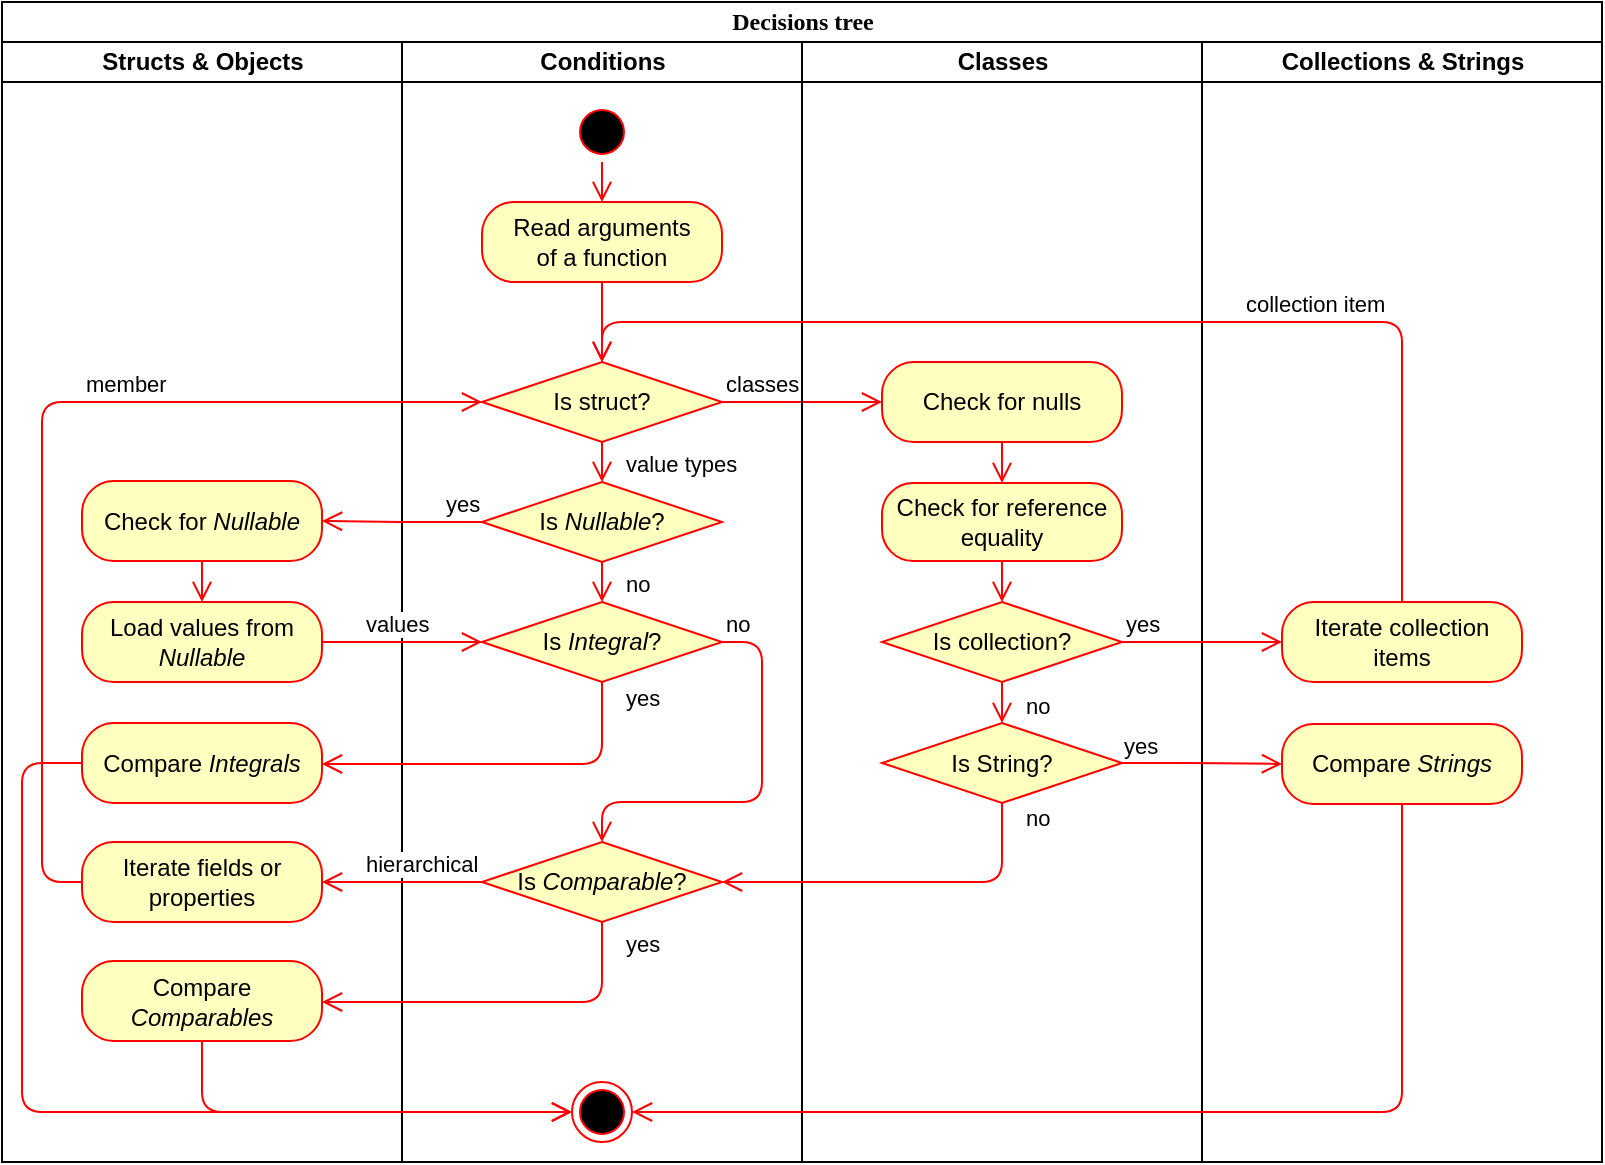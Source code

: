 <mxfile version="12.6.5" type="device" pages="2"><diagram id="zntUlW_GrHNfGIziY3SJ" name="Decisions tree"><mxGraphModel dx="1440" dy="688" grid="1" gridSize="10" guides="1" tooltips="1" connect="1" arrows="1" fold="1" page="1" pageScale="1" pageWidth="827" pageHeight="583" math="0" shadow="0"><root><mxCell id="v6nUCVzPl6pq2qPfPmYd-0"/><mxCell id="v6nUCVzPl6pq2qPfPmYd-1" parent="v6nUCVzPl6pq2qPfPmYd-0"/><mxCell id="v6nUCVzPl6pq2qPfPmYd-2" value="Decisions tree&lt;br&gt;" style="swimlane;html=1;childLayout=stackLayout;startSize=20;rounded=0;shadow=0;comic=0;labelBackgroundColor=none;strokeColor=#000000;strokeWidth=1;fillColor=#ffffff;fontFamily=Verdana;fontSize=12;fontColor=#000000;align=center;" parent="v6nUCVzPl6pq2qPfPmYd-1" vertex="1"><mxGeometry width="800" height="580" as="geometry"/></mxCell><mxCell id="v6nUCVzPl6pq2qPfPmYd-61" style="edgeStyle=none;rounded=0;html=1;labelBackgroundColor=none;startArrow=none;startFill=0;startSize=5;endArrow=classicThin;endFill=1;endSize=5;jettySize=auto;orthogonalLoop=1;strokeColor=#000000;strokeWidth=1;fontFamily=Verdana;fontSize=12;fontColor=#000000;" parent="v6nUCVzPl6pq2qPfPmYd-2" edge="1"><mxGeometry relative="1" as="geometry"><mxPoint x="210" y="390.87" as="targetPoint"/></mxGeometry></mxCell><mxCell id="v6nUCVzPl6pq2qPfPmYd-94" value="classes" style="edgeStyle=orthogonalEdgeStyle;html=1;align=left;verticalAlign=bottom;endArrow=open;endSize=8;strokeColor=#ff0000;" parent="v6nUCVzPl6pq2qPfPmYd-2" source="v6nUCVzPl6pq2qPfPmYd-85" target="v6nUCVzPl6pq2qPfPmYd-93" edge="1"><mxGeometry x="-1" relative="1" as="geometry"><mxPoint x="930.345" y="260.207" as="targetPoint"/><mxPoint x="704.586" y="220.207" as="sourcePoint"/><Array as="points"/><mxPoint as="offset"/></mxGeometry></mxCell><mxCell id="v6nUCVzPl6pq2qPfPmYd-3" value="Structs &amp;amp; Objects" style="swimlane;html=1;startSize=20;" parent="v6nUCVzPl6pq2qPfPmYd-2" vertex="1"><mxGeometry y="20" width="200" height="560" as="geometry"/></mxCell><mxCell id="v6nUCVzPl6pq2qPfPmYd-4" style="edgeStyle=none;rounded=0;html=1;labelBackgroundColor=none;startArrow=none;startFill=0;startSize=5;endArrow=classicThin;endFill=1;endSize=5;jettySize=auto;orthogonalLoop=1;strokeColor=#000000;strokeWidth=1;fontFamily=Verdana;fontSize=12;fontColor=#000000;" parent="v6nUCVzPl6pq2qPfPmYd-3" edge="1"><mxGeometry relative="1" as="geometry"><mxPoint x="166.25" y="280" as="targetPoint"/></mxGeometry></mxCell><mxCell id="v6nUCVzPl6pq2qPfPmYd-7" style="edgeStyle=none;rounded=0;html=1;labelBackgroundColor=none;startArrow=none;startFill=0;startSize=5;endArrow=classicThin;endFill=1;endSize=5;jettySize=auto;orthogonalLoop=1;strokeColor=#000000;strokeWidth=1;fontFamily=Verdana;fontSize=12;fontColor=#000000;" parent="v6nUCVzPl6pq2qPfPmYd-3" edge="1"><mxGeometry relative="1" as="geometry"><mxPoint x="142.273" y="335" as="targetPoint"/></mxGeometry></mxCell><mxCell id="v6nUCVzPl6pq2qPfPmYd-9" style="edgeStyle=none;rounded=0;html=1;labelBackgroundColor=none;startArrow=none;startFill=0;startSize=5;endArrow=oval;endFill=0;endSize=5;jettySize=auto;orthogonalLoop=1;strokeColor=#000000;strokeWidth=1;fontFamily=Verdana;fontSize=12;fontColor=#000000;dashed=1;" parent="v6nUCVzPl6pq2qPfPmYd-3" edge="1"><mxGeometry relative="1" as="geometry"><mxPoint x="89.625" y="274" as="sourcePoint"/></mxGeometry></mxCell><mxCell id="v6nUCVzPl6pq2qPfPmYd-10" style="edgeStyle=none;rounded=0;html=1;dashed=1;labelBackgroundColor=none;startArrow=none;startFill=0;startSize=5;endArrow=oval;endFill=0;endSize=5;jettySize=auto;orthogonalLoop=1;strokeColor=#000000;strokeWidth=1;fontFamily=Verdana;fontSize=12;fontColor=#000000;" parent="v6nUCVzPl6pq2qPfPmYd-3" edge="1"><mxGeometry relative="1" as="geometry"><mxPoint x="140" y="295" as="targetPoint"/></mxGeometry></mxCell><mxCell id="v6nUCVzPl6pq2qPfPmYd-92" value="Check for &lt;i&gt;Nullable&lt;/i&gt;&lt;br&gt;" style="rounded=1;whiteSpace=wrap;html=1;arcSize=40;fontColor=#000000;fillColor=#ffffc0;strokeColor=#ff0000;" parent="v6nUCVzPl6pq2qPfPmYd-3" vertex="1"><mxGeometry x="40.0" y="219.5" width="120" height="40" as="geometry"/></mxCell><mxCell id="v6nUCVzPl6pq2qPfPmYd-182" value="Compare &lt;i&gt;Integrals&lt;/i&gt;" style="rounded=1;whiteSpace=wrap;html=1;arcSize=40;fontColor=#000000;fillColor=#ffffc0;strokeColor=#ff0000;shadow=0;comic=0;" parent="v6nUCVzPl6pq2qPfPmYd-3" vertex="1"><mxGeometry x="40" y="340.5" width="120" height="40" as="geometry"/></mxCell><mxCell id="v6nUCVzPl6pq2qPfPmYd-185" value="Load values from &lt;i&gt;Nullable&lt;/i&gt;" style="rounded=1;whiteSpace=wrap;html=1;arcSize=40;fontColor=#000000;fillColor=#ffffc0;strokeColor=#ff0000;shadow=0;comic=0;" parent="v6nUCVzPl6pq2qPfPmYd-3" vertex="1"><mxGeometry x="40" y="280" width="120" height="40" as="geometry"/></mxCell><mxCell id="v6nUCVzPl6pq2qPfPmYd-99" value="" style="edgeStyle=orthogonalEdgeStyle;html=1;verticalAlign=bottom;endArrow=open;endSize=8;strokeColor=#ff0000;" parent="v6nUCVzPl6pq2qPfPmYd-3" source="v6nUCVzPl6pq2qPfPmYd-92" target="v6nUCVzPl6pq2qPfPmYd-185" edge="1"><mxGeometry relative="1" as="geometry"><mxPoint x="130" y="260" as="targetPoint"/><mxPoint x="124.643" y="170.207" as="sourcePoint"/><Array as="points"/></mxGeometry></mxCell><mxCell id="v6nUCVzPl6pq2qPfPmYd-189" value="Iterate fields or properties" style="rounded=1;whiteSpace=wrap;html=1;arcSize=40;fontColor=#000000;fillColor=#ffffc0;strokeColor=#ff0000;shadow=0;comic=0;" parent="v6nUCVzPl6pq2qPfPmYd-3" vertex="1"><mxGeometry x="40" y="400" width="120" height="40" as="geometry"/></mxCell><mxCell id="v6nUCVzPl6pq2qPfPmYd-187" value="Compare &lt;i&gt;Comparables&lt;/i&gt;" style="rounded=1;whiteSpace=wrap;html=1;arcSize=40;fontColor=#000000;fillColor=#ffffc0;strokeColor=#ff0000;shadow=0;comic=0;" parent="v6nUCVzPl6pq2qPfPmYd-3" vertex="1"><mxGeometry x="40" y="459.5" width="120" height="40" as="geometry"/></mxCell><mxCell id="v6nUCVzPl6pq2qPfPmYd-12" value="Conditions" style="swimlane;html=1;startSize=20;" parent="v6nUCVzPl6pq2qPfPmYd-2" vertex="1"><mxGeometry x="200" y="20" width="200" height="560" as="geometry"/></mxCell><mxCell id="v6nUCVzPl6pq2qPfPmYd-18" style="edgeStyle=orthogonalEdgeStyle;rounded=0;html=1;entryX=0.25;entryY=0;labelBackgroundColor=none;startArrow=none;startFill=0;startSize=5;endArrow=classicThin;endFill=1;endSize=5;jettySize=auto;orthogonalLoop=1;strokeColor=#000000;strokeWidth=1;fontFamily=Verdana;fontSize=12;fontColor=#000000;" parent="v6nUCVzPl6pq2qPfPmYd-12" edge="1"><mxGeometry relative="1" as="geometry"><mxPoint x="77" y="410" as="targetPoint"/></mxGeometry></mxCell><mxCell id="v6nUCVzPl6pq2qPfPmYd-20" style="edgeStyle=none;rounded=0;html=1;labelBackgroundColor=none;startArrow=none;startFill=0;startSize=5;endArrow=classicThin;endFill=1;endSize=5;jettySize=auto;orthogonalLoop=1;strokeColor=#000000;strokeWidth=1;fontFamily=Verdana;fontSize=12;fontColor=#000000;" parent="v6nUCVzPl6pq2qPfPmYd-12" edge="1"><mxGeometry relative="1" as="geometry"><mxPoint x="154.643" y="540" as="sourcePoint"/></mxGeometry></mxCell><mxCell id="v6nUCVzPl6pq2qPfPmYd-24" style="edgeStyle=none;rounded=0;html=1;dashed=1;labelBackgroundColor=none;startArrow=none;startFill=0;startSize=5;endArrow=oval;endFill=0;endSize=5;jettySize=auto;orthogonalLoop=1;strokeColor=#000000;strokeWidth=1;fontFamily=Verdana;fontSize=12;fontColor=#000000;" parent="v6nUCVzPl6pq2qPfPmYd-12" edge="1"><mxGeometry relative="1" as="geometry"><mxPoint x="100" y="532.143" as="sourcePoint"/></mxGeometry></mxCell><mxCell id="v6nUCVzPl6pq2qPfPmYd-26" style="edgeStyle=none;rounded=0;html=1;dashed=1;labelBackgroundColor=none;startArrow=none;startFill=0;startSize=5;endArrow=oval;endFill=0;endSize=5;jettySize=auto;orthogonalLoop=1;strokeColor=#000000;strokeWidth=1;fontFamily=Verdana;fontSize=12;fontColor=#000000;" parent="v6nUCVzPl6pq2qPfPmYd-12" edge="1"><mxGeometry relative="1" as="geometry"><mxPoint x="127.081" y="610" as="targetPoint"/></mxGeometry></mxCell><mxCell id="v6nUCVzPl6pq2qPfPmYd-78" value="" style="ellipse;html=1;shape=startState;fillColor=#000000;strokeColor=#ff0000;rounded=0;shadow=0;comic=0;" parent="v6nUCVzPl6pq2qPfPmYd-12" vertex="1"><mxGeometry x="85" y="30" width="30" height="30" as="geometry"/></mxCell><mxCell id="v6nUCVzPl6pq2qPfPmYd-79" value="" style="edgeStyle=orthogonalEdgeStyle;html=1;verticalAlign=bottom;endArrow=open;endSize=8;strokeColor=#ff0000;" parent="v6nUCVzPl6pq2qPfPmYd-12" source="v6nUCVzPl6pq2qPfPmYd-78" target="v6nUCVzPl6pq2qPfPmYd-80" edge="1"><mxGeometry relative="1" as="geometry"><mxPoint x="125" y="120" as="targetPoint"/></mxGeometry></mxCell><mxCell id="v6nUCVzPl6pq2qPfPmYd-80" value="Read arguments&lt;br&gt;of a function&lt;br&gt;" style="rounded=1;whiteSpace=wrap;html=1;arcSize=40;fontColor=#000000;fillColor=#ffffc0;strokeColor=#ff0000;shadow=0;comic=0;" parent="v6nUCVzPl6pq2qPfPmYd-12" vertex="1"><mxGeometry x="40" y="80" width="120" height="40" as="geometry"/></mxCell><mxCell id="v6nUCVzPl6pq2qPfPmYd-85" value="Is struct?&lt;br&gt;" style="rhombus;whiteSpace=wrap;html=1;fillColor=#ffffc0;strokeColor=#ff0000;rounded=0;shadow=0;comic=0;" parent="v6nUCVzPl6pq2qPfPmYd-12" vertex="1"><mxGeometry x="40" y="160" width="120" height="40" as="geometry"/></mxCell><mxCell id="v6nUCVzPl6pq2qPfPmYd-105" value="" style="edgeStyle=orthogonalEdgeStyle;html=1;verticalAlign=bottom;endArrow=open;endSize=8;strokeColor=#ff0000;" parent="v6nUCVzPl6pq2qPfPmYd-12" source="v6nUCVzPl6pq2qPfPmYd-80" target="v6nUCVzPl6pq2qPfPmYd-85" edge="1"><mxGeometry relative="1" as="geometry"><mxPoint x="129.857" y="90" as="targetPoint"/><mxPoint x="130" y="70" as="sourcePoint"/></mxGeometry></mxCell><mxCell id="v6nUCVzPl6pq2qPfPmYd-109" value="Is &lt;i&gt;Comparable&lt;/i&gt;?" style="rhombus;whiteSpace=wrap;html=1;fillColor=#ffffc0;strokeColor=#ff0000;rounded=0;shadow=0;comic=0;" parent="v6nUCVzPl6pq2qPfPmYd-12" vertex="1"><mxGeometry x="40" y="400" width="120" height="40" as="geometry"/></mxCell><mxCell id="v6nUCVzPl6pq2qPfPmYd-174" value="Is &lt;i&gt;Nullable&lt;/i&gt;?&lt;br&gt;" style="rhombus;whiteSpace=wrap;html=1;fillColor=#ffffc0;strokeColor=#ff0000;rounded=0;shadow=0;comic=0;" parent="v6nUCVzPl6pq2qPfPmYd-12" vertex="1"><mxGeometry x="40" y="220" width="120" height="40" as="geometry"/></mxCell><mxCell id="v6nUCVzPl6pq2qPfPmYd-175" value="no" style="edgeStyle=orthogonalEdgeStyle;html=1;align=left;verticalAlign=bottom;endArrow=open;endSize=8;strokeColor=#ff0000;" parent="v6nUCVzPl6pq2qPfPmYd-12" source="v6nUCVzPl6pq2qPfPmYd-174" target="v6nUCVzPl6pq2qPfPmYd-177" edge="1"><mxGeometry x="1" y="10" relative="1" as="geometry"><mxPoint x="240" y="209" as="targetPoint"/><mxPoint as="offset"/></mxGeometry></mxCell><mxCell id="v6nUCVzPl6pq2qPfPmYd-87" value="value types&lt;br&gt;" style="edgeStyle=orthogonalEdgeStyle;html=1;align=left;verticalAlign=bottom;endArrow=open;endSize=8;strokeColor=#ff0000;" parent="v6nUCVzPl6pq2qPfPmYd-12" source="v6nUCVzPl6pq2qPfPmYd-85" target="v6nUCVzPl6pq2qPfPmYd-174" edge="1"><mxGeometry x="1" y="10" relative="1" as="geometry"><mxPoint x="-300.155" y="160.286" as="targetPoint"/><mxPoint x="-144.619" y="159.81" as="sourcePoint"/><Array as="points"/><mxPoint as="offset"/></mxGeometry></mxCell><mxCell id="v6nUCVzPl6pq2qPfPmYd-177" value="Is &lt;i&gt;Integral&lt;/i&gt;?&lt;br&gt;" style="rhombus;whiteSpace=wrap;html=1;fillColor=#ffffc0;strokeColor=#ff0000;rounded=0;shadow=0;comic=0;" parent="v6nUCVzPl6pq2qPfPmYd-12" vertex="1"><mxGeometry x="40" y="280" width="120" height="40" as="geometry"/></mxCell><mxCell id="v6nUCVzPl6pq2qPfPmYd-178" value="no" style="edgeStyle=orthogonalEdgeStyle;html=1;align=left;verticalAlign=bottom;endArrow=open;endSize=8;strokeColor=#ff0000;" parent="v6nUCVzPl6pq2qPfPmYd-12" source="v6nUCVzPl6pq2qPfPmYd-177" target="v6nUCVzPl6pq2qPfPmYd-109" edge="1"><mxGeometry x="-1" relative="1" as="geometry"><mxPoint x="260" y="280" as="targetPoint"/><Array as="points"><mxPoint x="180" y="300"/><mxPoint x="180" y="380"/><mxPoint x="100" y="380"/></Array></mxGeometry></mxCell><mxCell id="v6nUCVzPl6pq2qPfPmYd-184" value="" style="ellipse;html=1;shape=endState;fillColor=#000000;strokeColor=#ff0000;rounded=0;shadow=0;comic=0;" parent="v6nUCVzPl6pq2qPfPmYd-12" vertex="1"><mxGeometry x="85" y="520" width="30" height="30" as="geometry"/></mxCell><mxCell id="v6nUCVzPl6pq2qPfPmYd-69" value="Classes&lt;br&gt;" style="swimlane;html=1;startSize=20;" parent="v6nUCVzPl6pq2qPfPmYd-2" vertex="1"><mxGeometry x="400" y="20" width="200" height="560" as="geometry"/></mxCell><mxCell id="v6nUCVzPl6pq2qPfPmYd-70" style="edgeStyle=orthogonalEdgeStyle;rounded=0;html=1;entryX=0.25;entryY=0;labelBackgroundColor=none;startArrow=none;startFill=0;startSize=5;endArrow=classicThin;endFill=1;endSize=5;jettySize=auto;orthogonalLoop=1;strokeColor=#000000;strokeWidth=1;fontFamily=Verdana;fontSize=12;fontColor=#000000;" parent="v6nUCVzPl6pq2qPfPmYd-69" edge="1"><mxGeometry relative="1" as="geometry"><mxPoint x="77" y="410" as="targetPoint"/></mxGeometry></mxCell><mxCell id="v6nUCVzPl6pq2qPfPmYd-71" style="edgeStyle=none;rounded=0;html=1;labelBackgroundColor=none;startArrow=none;startFill=0;startSize=5;endArrow=classicThin;endFill=1;endSize=5;jettySize=auto;orthogonalLoop=1;strokeColor=#000000;strokeWidth=1;fontFamily=Verdana;fontSize=12;fontColor=#000000;" parent="v6nUCVzPl6pq2qPfPmYd-69" edge="1"><mxGeometry relative="1" as="geometry"><mxPoint x="154.643" y="540" as="sourcePoint"/></mxGeometry></mxCell><mxCell id="v6nUCVzPl6pq2qPfPmYd-72" style="edgeStyle=none;rounded=0;html=1;dashed=1;labelBackgroundColor=none;startArrow=none;startFill=0;startSize=5;endArrow=oval;endFill=0;endSize=5;jettySize=auto;orthogonalLoop=1;strokeColor=#000000;strokeWidth=1;fontFamily=Verdana;fontSize=12;fontColor=#000000;" parent="v6nUCVzPl6pq2qPfPmYd-69" edge="1"><mxGeometry relative="1" as="geometry"><mxPoint x="100" y="532.143" as="sourcePoint"/></mxGeometry></mxCell><mxCell id="v6nUCVzPl6pq2qPfPmYd-73" style="edgeStyle=none;rounded=0;html=1;dashed=1;labelBackgroundColor=none;startArrow=none;startFill=0;startSize=5;endArrow=oval;endFill=0;endSize=5;jettySize=auto;orthogonalLoop=1;strokeColor=#000000;strokeWidth=1;fontFamily=Verdana;fontSize=12;fontColor=#000000;" parent="v6nUCVzPl6pq2qPfPmYd-69" edge="1"><mxGeometry relative="1" as="geometry"><mxPoint x="127.081" y="610" as="targetPoint"/></mxGeometry></mxCell><mxCell id="v6nUCVzPl6pq2qPfPmYd-93" value="Check for nulls&lt;br&gt;" style="rounded=1;whiteSpace=wrap;html=1;arcSize=40;fontColor=#000000;fillColor=#ffffc0;strokeColor=#ff0000;" parent="v6nUCVzPl6pq2qPfPmYd-69" vertex="1"><mxGeometry x="40" y="160.0" width="120" height="40" as="geometry"/></mxCell><mxCell id="v6nUCVzPl6pq2qPfPmYd-100" value="Check for reference equality" style="rounded=1;whiteSpace=wrap;html=1;arcSize=40;fontColor=#000000;fillColor=#ffffc0;strokeColor=#ff0000;" parent="v6nUCVzPl6pq2qPfPmYd-69" vertex="1"><mxGeometry x="40" y="220.5" width="120" height="39" as="geometry"/></mxCell><mxCell id="v6nUCVzPl6pq2qPfPmYd-98" value="" style="edgeStyle=orthogonalEdgeStyle;html=1;verticalAlign=bottom;endArrow=open;endSize=8;strokeColor=#ff0000;" parent="v6nUCVzPl6pq2qPfPmYd-69" source="v6nUCVzPl6pq2qPfPmYd-93" target="v6nUCVzPl6pq2qPfPmYd-100" edge="1"><mxGeometry relative="1" as="geometry"><mxPoint x="130" y="280" as="targetPoint"/><mxPoint x="-135" y="70" as="sourcePoint"/><Array as="points"><mxPoint x="130" y="230"/><mxPoint x="130" y="230"/></Array></mxGeometry></mxCell><mxCell id="v6nUCVzPl6pq2qPfPmYd-102" value="Is collection?" style="rhombus;whiteSpace=wrap;html=1;fillColor=#ffffc0;strokeColor=#ff0000;rounded=0;shadow=0;comic=0;" parent="v6nUCVzPl6pq2qPfPmYd-69" vertex="1"><mxGeometry x="40.0" y="280" width="120" height="40" as="geometry"/></mxCell><mxCell id="v6nUCVzPl6pq2qPfPmYd-191" value="" style="edgeStyle=orthogonalEdgeStyle;html=1;verticalAlign=bottom;endArrow=open;endSize=8;strokeColor=#ff0000;" parent="v6nUCVzPl6pq2qPfPmYd-69" source="v6nUCVzPl6pq2qPfPmYd-100" target="v6nUCVzPl6pq2qPfPmYd-102" edge="1"><mxGeometry relative="1" as="geometry"><mxPoint x="120" y="280" as="targetPoint"/><mxPoint x="130" y="190" as="sourcePoint"/><Array as="points"/></mxGeometry></mxCell><mxCell id="v6nUCVzPl6pq2qPfPmYd-196" value="Is String?" style="rhombus;whiteSpace=wrap;html=1;fillColor=#ffffc0;strokeColor=#ff0000;rounded=0;shadow=0;comic=0;" parent="v6nUCVzPl6pq2qPfPmYd-69" vertex="1"><mxGeometry x="40" y="340.5" width="120" height="40" as="geometry"/></mxCell><mxCell id="v6nUCVzPl6pq2qPfPmYd-103" value="no" style="edgeStyle=orthogonalEdgeStyle;html=1;align=left;verticalAlign=bottom;endArrow=open;endSize=8;strokeColor=#ff0000;" parent="v6nUCVzPl6pq2qPfPmYd-69" source="v6nUCVzPl6pq2qPfPmYd-102" target="v6nUCVzPl6pq2qPfPmYd-196" edge="1"><mxGeometry x="1" y="10" relative="1" as="geometry"><mxPoint x="170" y="320" as="targetPoint"/><Array as="points"><mxPoint x="100" y="330"/><mxPoint x="100" y="330"/></Array><mxPoint as="offset"/></mxGeometry></mxCell><mxCell id="v6nUCVzPl6pq2qPfPmYd-113" value="Collections &amp;amp; Strings&lt;br&gt;" style="swimlane;html=1;startSize=20;" parent="v6nUCVzPl6pq2qPfPmYd-2" vertex="1"><mxGeometry x="600" y="20" width="200" height="560" as="geometry"/></mxCell><mxCell id="v6nUCVzPl6pq2qPfPmYd-114" style="edgeStyle=orthogonalEdgeStyle;rounded=0;html=1;entryX=0.25;entryY=0;labelBackgroundColor=none;startArrow=none;startFill=0;startSize=5;endArrow=classicThin;endFill=1;endSize=5;jettySize=auto;orthogonalLoop=1;strokeColor=#000000;strokeWidth=1;fontFamily=Verdana;fontSize=12;fontColor=#000000;" parent="v6nUCVzPl6pq2qPfPmYd-113" edge="1"><mxGeometry relative="1" as="geometry"><mxPoint x="77" y="410" as="targetPoint"/></mxGeometry></mxCell><mxCell id="v6nUCVzPl6pq2qPfPmYd-115" style="edgeStyle=none;rounded=0;html=1;labelBackgroundColor=none;startArrow=none;startFill=0;startSize=5;endArrow=classicThin;endFill=1;endSize=5;jettySize=auto;orthogonalLoop=1;strokeColor=#000000;strokeWidth=1;fontFamily=Verdana;fontSize=12;fontColor=#000000;" parent="v6nUCVzPl6pq2qPfPmYd-113" edge="1"><mxGeometry relative="1" as="geometry"><mxPoint x="154.643" y="540" as="sourcePoint"/></mxGeometry></mxCell><mxCell id="v6nUCVzPl6pq2qPfPmYd-116" style="edgeStyle=none;rounded=0;html=1;dashed=1;labelBackgroundColor=none;startArrow=none;startFill=0;startSize=5;endArrow=oval;endFill=0;endSize=5;jettySize=auto;orthogonalLoop=1;strokeColor=#000000;strokeWidth=1;fontFamily=Verdana;fontSize=12;fontColor=#000000;" parent="v6nUCVzPl6pq2qPfPmYd-113" edge="1"><mxGeometry relative="1" as="geometry"><mxPoint x="100" y="532.143" as="sourcePoint"/></mxGeometry></mxCell><mxCell id="v6nUCVzPl6pq2qPfPmYd-117" style="edgeStyle=none;rounded=0;html=1;dashed=1;labelBackgroundColor=none;startArrow=none;startFill=0;startSize=5;endArrow=oval;endFill=0;endSize=5;jettySize=auto;orthogonalLoop=1;strokeColor=#000000;strokeWidth=1;fontFamily=Verdana;fontSize=12;fontColor=#000000;" parent="v6nUCVzPl6pq2qPfPmYd-113" edge="1"><mxGeometry relative="1" as="geometry"><mxPoint x="127.081" y="610" as="targetPoint"/></mxGeometry></mxCell><mxCell id="v6nUCVzPl6pq2qPfPmYd-194" value="Iterate collection items" style="rounded=1;whiteSpace=wrap;html=1;arcSize=40;fontColor=#000000;fillColor=#ffffc0;strokeColor=#ff0000;shadow=0;comic=0;" parent="v6nUCVzPl6pq2qPfPmYd-113" vertex="1"><mxGeometry x="40" y="280" width="120" height="40" as="geometry"/></mxCell><mxCell id="v6nUCVzPl6pq2qPfPmYd-199" value="Compare &lt;i&gt;Strings&lt;/i&gt;" style="rounded=1;whiteSpace=wrap;html=1;arcSize=40;fontColor=#000000;fillColor=#ffffc0;strokeColor=#ff0000;shadow=0;comic=0;" parent="v6nUCVzPl6pq2qPfPmYd-113" vertex="1"><mxGeometry x="40" y="341" width="120" height="40" as="geometry"/></mxCell><mxCell id="v6nUCVzPl6pq2qPfPmYd-176" value="yes" style="edgeStyle=orthogonalEdgeStyle;html=1;align=left;verticalAlign=bottom;endArrow=open;endSize=8;strokeColor=#ff0000;" parent="v6nUCVzPl6pq2qPfPmYd-2" source="v6nUCVzPl6pq2qPfPmYd-174" target="v6nUCVzPl6pq2qPfPmYd-92" edge="1"><mxGeometry x="0.004" y="-20" relative="1" as="geometry"><mxPoint x="580" y="309" as="targetPoint"/><mxPoint x="20" y="20" as="offset"/></mxGeometry></mxCell><mxCell id="v6nUCVzPl6pq2qPfPmYd-179" value="yes" style="edgeStyle=orthogonalEdgeStyle;html=1;align=left;verticalAlign=bottom;endArrow=open;endSize=8;strokeColor=#ff0000;" parent="v6nUCVzPl6pq2qPfPmYd-2" source="v6nUCVzPl6pq2qPfPmYd-177" target="v6nUCVzPl6pq2qPfPmYd-182" edge="1"><mxGeometry x="-0.819" y="10" relative="1" as="geometry"><mxPoint x="600" y="380" as="targetPoint"/><Array as="points"><mxPoint x="300" y="381"/></Array><mxPoint as="offset"/></mxGeometry></mxCell><mxCell id="v6nUCVzPl6pq2qPfPmYd-183" value="" style="edgeStyle=orthogonalEdgeStyle;html=1;verticalAlign=bottom;endArrow=open;endSize=8;strokeColor=#ff0000;align=left;" parent="v6nUCVzPl6pq2qPfPmYd-2" source="v6nUCVzPl6pq2qPfPmYd-182" target="v6nUCVzPl6pq2qPfPmYd-184" edge="1"><mxGeometry relative="1" as="geometry"><mxPoint x="360" y="425" as="targetPoint"/><mxPoint x="290" y="350" as="sourcePoint"/><Array as="points"><mxPoint x="10" y="380"/><mxPoint x="10" y="555"/></Array></mxGeometry></mxCell><mxCell id="v6nUCVzPl6pq2qPfPmYd-186" value="values" style="edgeStyle=orthogonalEdgeStyle;html=1;verticalAlign=bottom;endArrow=open;endSize=8;strokeColor=#ff0000;align=left;" parent="v6nUCVzPl6pq2qPfPmYd-2" source="v6nUCVzPl6pq2qPfPmYd-185" target="v6nUCVzPl6pq2qPfPmYd-177" edge="1"><mxGeometry x="-0.5" relative="1" as="geometry"><mxPoint x="360" y="370" as="targetPoint"/><mxPoint as="offset"/></mxGeometry></mxCell><mxCell id="v6nUCVzPl6pq2qPfPmYd-110" value="hierarchical" style="edgeStyle=orthogonalEdgeStyle;html=1;align=left;verticalAlign=bottom;endArrow=open;endSize=8;strokeColor=#ff0000;" parent="v6nUCVzPl6pq2qPfPmYd-2" source="v6nUCVzPl6pq2qPfPmYd-109" target="v6nUCVzPl6pq2qPfPmYd-189" edge="1"><mxGeometry x="0.5" relative="1" as="geometry"><mxPoint x="750" y="440" as="targetPoint"/><Array as="points"/><mxPoint as="offset"/></mxGeometry></mxCell><mxCell id="v6nUCVzPl6pq2qPfPmYd-190" value="member" style="edgeStyle=orthogonalEdgeStyle;html=1;verticalAlign=bottom;endArrow=open;endSize=8;strokeColor=#ff0000;align=left;" parent="v6nUCVzPl6pq2qPfPmYd-2" source="v6nUCVzPl6pq2qPfPmYd-189" target="v6nUCVzPl6pq2qPfPmYd-85" edge="1"><mxGeometry x="0.166" relative="1" as="geometry"><mxPoint x="360" y="561.5" as="targetPoint"/><Array as="points"><mxPoint x="20" y="440"/><mxPoint x="20" y="200"/></Array><mxPoint as="offset"/></mxGeometry></mxCell><mxCell id="v6nUCVzPl6pq2qPfPmYd-104" value="yes" style="edgeStyle=orthogonalEdgeStyle;html=1;align=left;verticalAlign=bottom;endArrow=open;endSize=8;strokeColor=#ff0000;" parent="v6nUCVzPl6pq2qPfPmYd-2" source="v6nUCVzPl6pq2qPfPmYd-102" target="v6nUCVzPl6pq2qPfPmYd-194" edge="1"><mxGeometry x="-1" relative="1" as="geometry"><mxPoint x="1040" y="300" as="targetPoint"/><Array as="points"/><mxPoint as="offset"/></mxGeometry></mxCell><mxCell id="v6nUCVzPl6pq2qPfPmYd-195" value="collection item&lt;br&gt;" style="edgeStyle=orthogonalEdgeStyle;html=1;verticalAlign=bottom;endArrow=open;endSize=8;strokeColor=#ff0000;align=left;" parent="v6nUCVzPl6pq2qPfPmYd-2" source="v6nUCVzPl6pq2qPfPmYd-194" target="v6nUCVzPl6pq2qPfPmYd-85" edge="1"><mxGeometry x="-0.5" y="80" relative="1" as="geometry"><mxPoint x="1080" y="380" as="targetPoint"/><Array as="points"><mxPoint x="700" y="160"/><mxPoint x="300" y="160"/></Array><mxPoint x="-80" y="-80" as="offset"/></mxGeometry></mxCell><mxCell id="v6nUCVzPl6pq2qPfPmYd-197" value="no" style="edgeStyle=orthogonalEdgeStyle;html=1;align=left;verticalAlign=bottom;endArrow=open;endSize=8;strokeColor=#ff0000;" parent="v6nUCVzPl6pq2qPfPmYd-2" source="v6nUCVzPl6pq2qPfPmYd-196" target="v6nUCVzPl6pq2qPfPmYd-109" edge="1"><mxGeometry x="-0.822" y="10" relative="1" as="geometry"><mxPoint x="980" y="360.5" as="targetPoint"/><Array as="points"><mxPoint x="500" y="440"/></Array><mxPoint as="offset"/></mxGeometry></mxCell><mxCell id="v6nUCVzPl6pq2qPfPmYd-198" value="yes" style="edgeStyle=orthogonalEdgeStyle;html=1;align=left;verticalAlign=bottom;endArrow=open;endSize=8;strokeColor=#ff0000;" parent="v6nUCVzPl6pq2qPfPmYd-2" source="v6nUCVzPl6pq2qPfPmYd-196" target="v6nUCVzPl6pq2qPfPmYd-199" edge="1"><mxGeometry x="0.011" y="-40" relative="1" as="geometry"><mxPoint x="1020" y="361" as="targetPoint"/><mxPoint x="-41" y="-40" as="offset"/></mxGeometry></mxCell><mxCell id="v6nUCVzPl6pq2qPfPmYd-200" value="" style="edgeStyle=orthogonalEdgeStyle;html=1;verticalAlign=bottom;endArrow=open;endSize=8;strokeColor=#ff0000;align=left;" parent="v6nUCVzPl6pq2qPfPmYd-2" source="v6nUCVzPl6pq2qPfPmYd-199" target="v6nUCVzPl6pq2qPfPmYd-184" edge="1"><mxGeometry relative="1" as="geometry"><mxPoint x="1080" y="441" as="targetPoint"/><Array as="points"><mxPoint x="700" y="555"/></Array></mxGeometry></mxCell><mxCell id="v6nUCVzPl6pq2qPfPmYd-188" value="" style="edgeStyle=orthogonalEdgeStyle;html=1;verticalAlign=bottom;endArrow=open;endSize=8;strokeColor=#ff0000;align=left;" parent="v6nUCVzPl6pq2qPfPmYd-2" source="v6nUCVzPl6pq2qPfPmYd-187" target="v6nUCVzPl6pq2qPfPmYd-184" edge="1"><mxGeometry relative="1" as="geometry"><mxPoint x="120" y="500" as="targetPoint"/><Array as="points"><mxPoint x="100" y="555"/></Array></mxGeometry></mxCell><mxCell id="v6nUCVzPl6pq2qPfPmYd-111" value="yes" style="edgeStyle=orthogonalEdgeStyle;html=1;align=left;verticalAlign=bottom;endArrow=open;endSize=8;strokeColor=#ff0000;" parent="v6nUCVzPl6pq2qPfPmYd-2" source="v6nUCVzPl6pq2qPfPmYd-109" target="v6nUCVzPl6pq2qPfPmYd-187" edge="1"><mxGeometry x="-0.778" y="10" relative="1" as="geometry"><mxPoint x="600" y="590" as="targetPoint"/><mxPoint x="600" y="450" as="sourcePoint"/><Array as="points"><mxPoint x="300" y="500"/></Array><mxPoint as="offset"/></mxGeometry></mxCell></root></mxGraphModel></diagram><diagram id="CfyuR6Dmy49YEV4WMrvv" name="Sequence diagram"><mxGraphModel dx="3250" dy="1147" grid="1" gridSize="10" guides="1" tooltips="1" connect="1" arrows="1" fold="1" page="1" pageScale="1" pageWidth="850" pageHeight="1100" math="0" shadow="0"><root><mxCell id="VmZMMX9GG2o6mhSiIRwl-0"/><mxCell id="VmZMMX9GG2o6mhSiIRwl-1" parent="VmZMMX9GG2o6mhSiIRwl-0"/><mxCell id="nlUXAbkMFQk84pkyNkQJ-7" value="creates" style="html=1;verticalAlign=bottom;endArrow=block;" parent="VmZMMX9GG2o6mhSiIRwl-1" source="nlUXAbkMFQk84pkyNkQJ-18" target="nlUXAbkMFQk84pkyNkQJ-16" edge="1"><mxGeometry relative="1" as="geometry"><mxPoint x="-30" y="410" as="sourcePoint"/></mxGeometry></mxCell><mxCell id="nlUXAbkMFQk84pkyNkQJ-12" value="creates" style="html=1;verticalAlign=bottom;endArrow=block;" parent="VmZMMX9GG2o6mhSiIRwl-1" source="nlUXAbkMFQk84pkyNkQJ-16" target="nlUXAbkMFQk84pkyNkQJ-17" edge="1"><mxGeometry relative="1" as="geometry"><mxPoint x="-175" y="220" as="sourcePoint"/></mxGeometry></mxCell><mxCell id="nlUXAbkMFQk84pkyNkQJ-20" value="initialize" style="rounded=0;orthogonalLoop=1;jettySize=auto;html=1;" parent="VmZMMX9GG2o6mhSiIRwl-1" source="nlUXAbkMFQk84pkyNkQJ-16" target="nlUXAbkMFQk84pkyNkQJ-19" edge="1"><mxGeometry relative="1" as="geometry"/></mxCell><mxCell id="nlUXAbkMFQk84pkyNkQJ-16" value="&lt;div&gt;Comparer&lt;/div&gt;&lt;div&gt;Builder&lt;/div&gt;" style="html=1;labelBackgroundColor=none;fillColor=#ffffff;whiteSpace=wrap;" parent="VmZMMX9GG2o6mhSiIRwl-1" vertex="1"><mxGeometry x="-460" y="240" width="100" height="50" as="geometry"/></mxCell><mxCell id="nlUXAbkMFQk84pkyNkQJ-22" value="creates" style="edgeStyle=none;rounded=0;orthogonalLoop=1;jettySize=auto;html=1;" parent="VmZMMX9GG2o6mhSiIRwl-1" source="nlUXAbkMFQk84pkyNkQJ-19" target="nlUXAbkMFQk84pkyNkQJ-21" edge="1"><mxGeometry relative="1" as="geometry"/></mxCell><mxCell id="nlUXAbkMFQk84pkyNkQJ-19" value="Context" style="html=1;labelBackgroundColor=none;fillColor=#ffffff;whiteSpace=wrap;" parent="VmZMMX9GG2o6mhSiIRwl-1" vertex="1"><mxGeometry x="-650" y="320" width="100" height="50" as="geometry"/></mxCell><mxCell id="nlUXAbkMFQk84pkyNkQJ-26" value="creates" style="edgeStyle=none;rounded=0;orthogonalLoop=1;jettySize=auto;html=1;" parent="VmZMMX9GG2o6mhSiIRwl-1" source="nlUXAbkMFQk84pkyNkQJ-21" target="nlUXAbkMFQk84pkyNkQJ-25" edge="1"><mxGeometry relative="1" as="geometry"/></mxCell><mxCell id="F7DqKhGvUUb4NdF6UZdX-0" value="gets configuration" style="rounded=0;orthogonalLoop=1;jettySize=auto;html=1;" edge="1" parent="VmZMMX9GG2o6mhSiIRwl-1" source="nlUXAbkMFQk84pkyNkQJ-21" target="nlUXAbkMFQk84pkyNkQJ-17"><mxGeometry relative="1" as="geometry"/></mxCell><mxCell id="nlUXAbkMFQk84pkyNkQJ-21" value="Context Builder" style="html=1;labelBackgroundColor=none;fillColor=#ffffff;whiteSpace=wrap;" parent="VmZMMX9GG2o6mhSiIRwl-1" vertex="1"><mxGeometry x="-460" y="400" width="100" height="50" as="geometry"/></mxCell><mxCell id="nlUXAbkMFQk84pkyNkQJ-28" value="creates" style="edgeStyle=none;rounded=0;orthogonalLoop=1;jettySize=auto;html=1;" parent="VmZMMX9GG2o6mhSiIRwl-1" source="nlUXAbkMFQk84pkyNkQJ-25" target="nlUXAbkMFQk84pkyNkQJ-27" edge="1"><mxGeometry relative="1" as="geometry"/></mxCell><mxCell id="nlUXAbkMFQk84pkyNkQJ-25" value="Comparer Type Builder" style="html=1;labelBackgroundColor=none;fillColor=#ffffff;whiteSpace=wrap;" parent="VmZMMX9GG2o6mhSiIRwl-1" vertex="1"><mxGeometry x="-460" y="520" width="100" height="50" as="geometry"/></mxCell><mxCell id="nlUXAbkMFQk84pkyNkQJ-32" value="creates" style="edgeStyle=none;rounded=0;orthogonalLoop=1;jettySize=auto;html=1;" parent="VmZMMX9GG2o6mhSiIRwl-1" source="nlUXAbkMFQk84pkyNkQJ-27" target="nlUXAbkMFQk84pkyNkQJ-31" edge="1"><mxGeometry relative="1" as="geometry"/></mxCell><mxCell id="nlUXAbkMFQk84pkyNkQJ-34" value="creates" style="edgeStyle=none;rounded=0;orthogonalLoop=1;jettySize=auto;html=1;" parent="VmZMMX9GG2o6mhSiIRwl-1" source="nlUXAbkMFQk84pkyNkQJ-27" target="nlUXAbkMFQk84pkyNkQJ-33" edge="1"><mxGeometry relative="1" as="geometry"/></mxCell><mxCell id="nlUXAbkMFQk84pkyNkQJ-27" value="Compare&lt;br&gt;Emitter" style="html=1;labelBackgroundColor=none;fillColor=#ffffff;whiteSpace=wrap;" parent="VmZMMX9GG2o6mhSiIRwl-1" vertex="1"><mxGeometry x="-460" y="640" width="100" height="50" as="geometry"/></mxCell><mxCell id="nlUXAbkMFQk84pkyNkQJ-33" value="Comparisons Provider" style="html=1;labelBackgroundColor=none;fillColor=#ffffff;whiteSpace=wrap;" parent="VmZMMX9GG2o6mhSiIRwl-1" vertex="1"><mxGeometry x="-270" y="720" width="100" height="50" as="geometry"/></mxCell><mxCell id="nlUXAbkMFQk84pkyNkQJ-38" value="creates" style="edgeStyle=none;rounded=0;orthogonalLoop=1;jettySize=auto;html=1;" parent="VmZMMX9GG2o6mhSiIRwl-1" source="nlUXAbkMFQk84pkyNkQJ-31" target="nlUXAbkMFQk84pkyNkQJ-37" edge="1"><mxGeometry relative="1" as="geometry"/></mxCell><mxCell id="nlUXAbkMFQk84pkyNkQJ-42" value="creates" style="edgeStyle=none;rounded=0;orthogonalLoop=1;jettySize=auto;html=1;" parent="VmZMMX9GG2o6mhSiIRwl-1" source="nlUXAbkMFQk84pkyNkQJ-31" target="nlUXAbkMFQk84pkyNkQJ-41" edge="1"><mxGeometry relative="1" as="geometry"/></mxCell><mxCell id="nlUXAbkMFQk84pkyNkQJ-68" value="creates" style="edgeStyle=none;rounded=0;orthogonalLoop=1;jettySize=auto;html=1;" parent="VmZMMX9GG2o6mhSiIRwl-1" source="nlUXAbkMFQk84pkyNkQJ-31" target="nlUXAbkMFQk84pkyNkQJ-67" edge="1"><mxGeometry relative="1" as="geometry"/></mxCell><mxCell id="nlUXAbkMFQk84pkyNkQJ-70" value="" style="edgeStyle=none;rounded=0;orthogonalLoop=1;jettySize=auto;html=1;" parent="VmZMMX9GG2o6mhSiIRwl-1" source="nlUXAbkMFQk84pkyNkQJ-31" target="nlUXAbkMFQk84pkyNkQJ-69" edge="1"><mxGeometry relative="1" as="geometry"/></mxCell><mxCell id="nlUXAbkMFQk84pkyNkQJ-31" value="Compare&lt;br&gt;Visitor" style="html=1;labelBackgroundColor=none;fillColor=#ffffff;whiteSpace=wrap;" parent="VmZMMX9GG2o6mhSiIRwl-1" vertex="1"><mxGeometry x="-650" y="720" width="100" height="50" as="geometry"/></mxCell><mxCell id="nlUXAbkMFQk84pkyNkQJ-69" value="Enumerable Visitor" style="html=1;labelBackgroundColor=none;fillColor=#ffffff;whiteSpace=wrap;" parent="VmZMMX9GG2o6mhSiIRwl-1" vertex="1"><mxGeometry x="-470" y="720" width="100" height="50" as="geometry"/></mxCell><mxCell id="nlUXAbkMFQk84pkyNkQJ-75" value="creates" style="edgeStyle=none;rounded=0;orthogonalLoop=1;jettySize=auto;html=1;" parent="VmZMMX9GG2o6mhSiIRwl-1" source="nlUXAbkMFQk84pkyNkQJ-67" target="nlUXAbkMFQk84pkyNkQJ-74" edge="1"><mxGeometry relative="1" as="geometry"/></mxCell><mxCell id="nlUXAbkMFQk84pkyNkQJ-77" value="creates" style="edgeStyle=none;rounded=0;orthogonalLoop=1;jettySize=auto;html=1;" parent="VmZMMX9GG2o6mhSiIRwl-1" source="nlUXAbkMFQk84pkyNkQJ-67" target="nlUXAbkMFQk84pkyNkQJ-76" edge="1"><mxGeometry relative="1" as="geometry"/></mxCell><mxCell id="nlUXAbkMFQk84pkyNkQJ-67" value="Array&lt;br&gt;Visitor" style="html=1;labelBackgroundColor=none;fillColor=#ffffff;whiteSpace=wrap;" parent="VmZMMX9GG2o6mhSiIRwl-1" vertex="1"><mxGeometry x="-600" y="899" width="100" height="50" as="geometry"/></mxCell><mxCell id="nlUXAbkMFQk84pkyNkQJ-76" value="Array&lt;br&gt;Comparer" style="html=1;labelBackgroundColor=none;fillColor=#ffffff;whiteSpace=wrap;" parent="VmZMMX9GG2o6mhSiIRwl-1" vertex="1"><mxGeometry x="-400" y="1004" width="100" height="50" as="geometry"/></mxCell><mxCell id="nlUXAbkMFQk84pkyNkQJ-74" value="Collection Comparer" style="html=1;labelBackgroundColor=none;fillColor=#ffffff;whiteSpace=wrap;" parent="VmZMMX9GG2o6mhSiIRwl-1" vertex="1"><mxGeometry x="-290" y="874" width="100" height="50" as="geometry"/></mxCell><mxCell id="nlUXAbkMFQk84pkyNkQJ-41" value="Members Provider" style="html=1;labelBackgroundColor=none;fillColor=#ffffff;whiteSpace=wrap;" parent="VmZMMX9GG2o6mhSiIRwl-1" vertex="1"><mxGeometry x="-830" y="720" width="100" height="50" as="geometry"/></mxCell><mxCell id="nlUXAbkMFQk84pkyNkQJ-37" value="Variable&lt;br&gt;Loader" style="html=1;labelBackgroundColor=none;fillColor=#ffffff;whiteSpace=wrap;" parent="VmZMMX9GG2o6mhSiIRwl-1" vertex="1"><mxGeometry x="-810" y="890" width="100" height="50" as="geometry"/></mxCell><mxCell id="nlUXAbkMFQk84pkyNkQJ-17" value="&lt;span style=&quot;white-space: normal&quot;&gt;Configuration&lt;br&gt;Provider&lt;/span&gt;" style="html=1;labelBackgroundColor=none;fillColor=#ffffff;whiteSpace=wrap;" parent="VmZMMX9GG2o6mhSiIRwl-1" vertex="1"><mxGeometry x="-270" y="320" width="100" height="50" as="geometry"/></mxCell><mxCell id="nlUXAbkMFQk84pkyNkQJ-18" value="Client" style="shape=umlActor;verticalLabelPosition=top;labelBackgroundColor=#ffffff;verticalAlign=bottom;html=1;fillColor=#ffffff;labelPosition=center;align=center;" parent="VmZMMX9GG2o6mhSiIRwl-1" vertex="1"><mxGeometry x="-420" y="120" width="20" height="40" as="geometry"/></mxCell></root></mxGraphModel></diagram></mxfile>